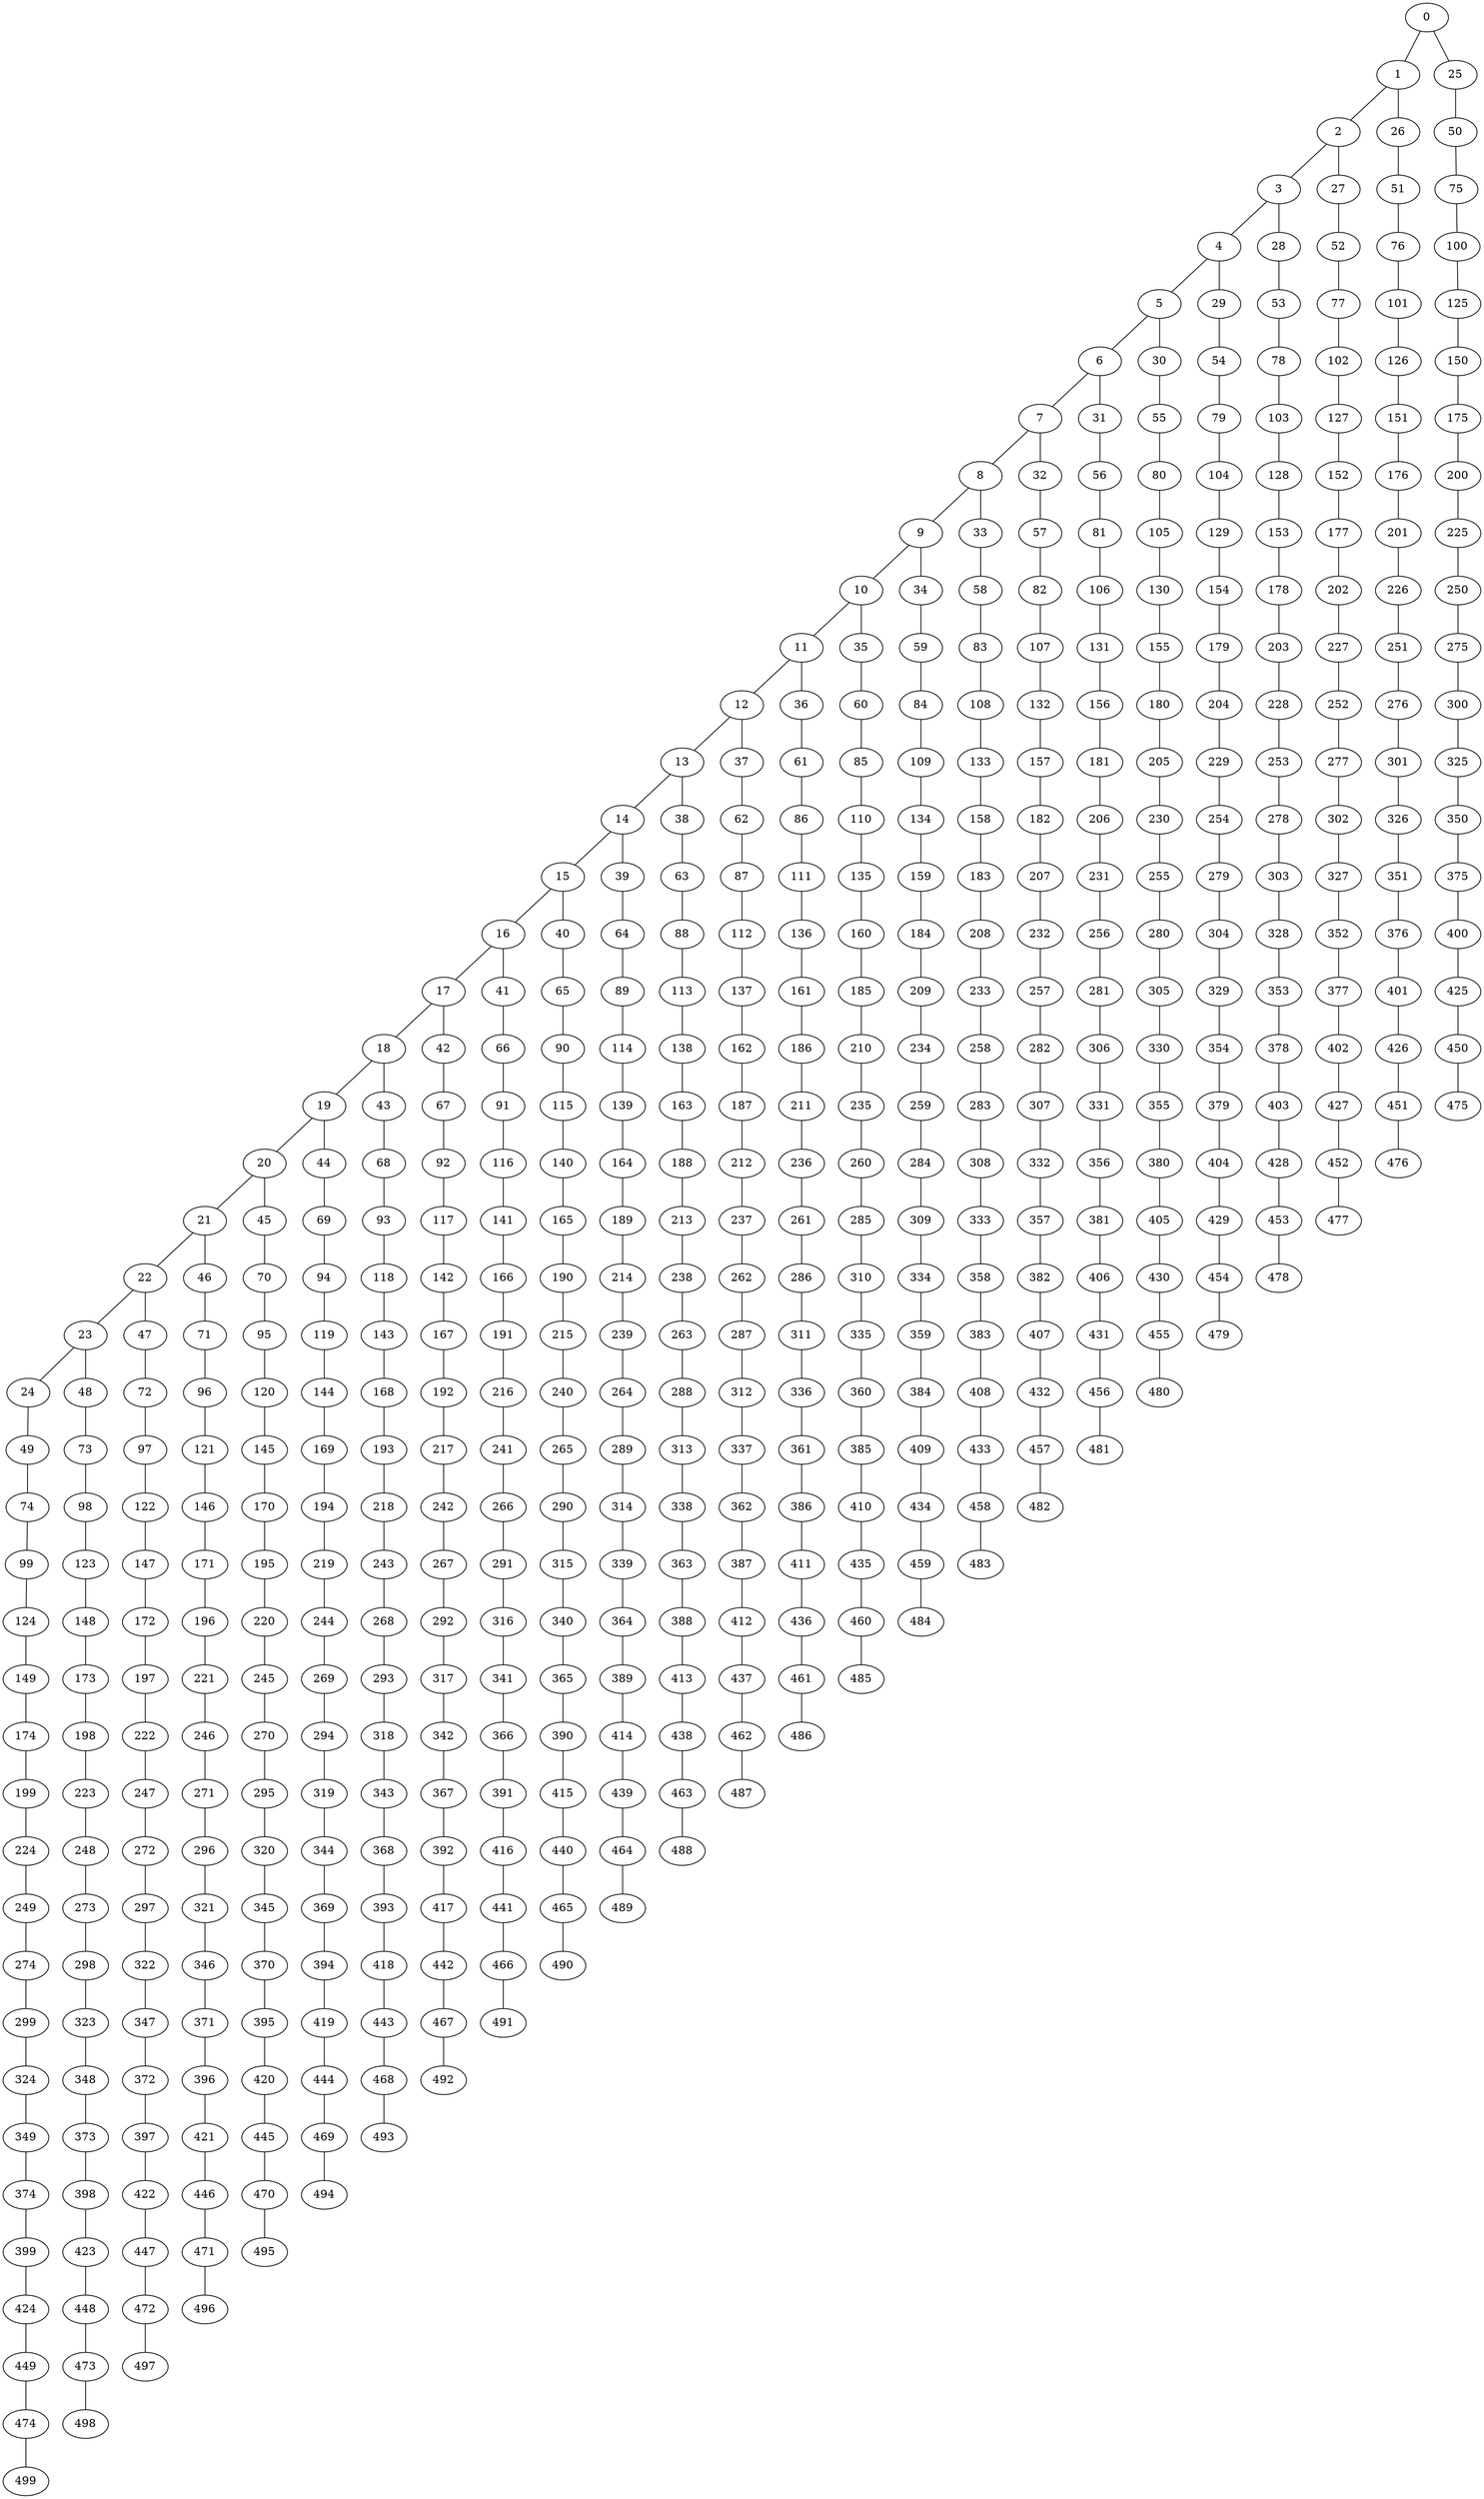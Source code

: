 graph BFS_grafoMalla_25_20  {
0;
1;
25;
2;
26;
50;
3;
27;
51;
75;
4;
28;
52;
76;
100;
5;
29;
53;
77;
101;
125;
6;
30;
54;
78;
102;
126;
150;
7;
31;
55;
79;
103;
127;
151;
175;
8;
32;
56;
80;
104;
128;
152;
176;
200;
9;
33;
57;
81;
105;
129;
153;
177;
201;
225;
10;
34;
58;
82;
106;
130;
154;
178;
202;
226;
250;
11;
35;
59;
83;
107;
131;
155;
179;
203;
227;
251;
275;
12;
36;
60;
84;
108;
132;
156;
180;
204;
228;
252;
276;
300;
13;
37;
61;
85;
109;
133;
157;
181;
205;
229;
253;
277;
301;
325;
14;
38;
62;
86;
110;
134;
158;
182;
206;
230;
254;
278;
302;
326;
350;
15;
39;
63;
87;
111;
135;
159;
183;
207;
231;
255;
279;
303;
327;
351;
375;
16;
40;
64;
88;
112;
136;
160;
184;
208;
232;
256;
280;
304;
328;
352;
376;
400;
17;
41;
65;
89;
113;
137;
161;
185;
209;
233;
257;
281;
305;
329;
353;
377;
401;
425;
18;
42;
66;
90;
114;
138;
162;
186;
210;
234;
258;
282;
306;
330;
354;
378;
402;
426;
450;
19;
43;
67;
91;
115;
139;
163;
187;
211;
235;
259;
283;
307;
331;
355;
379;
403;
427;
451;
475;
20;
44;
68;
92;
116;
140;
164;
188;
212;
236;
260;
284;
308;
332;
356;
380;
404;
428;
452;
476;
21;
45;
69;
93;
117;
141;
165;
189;
213;
237;
261;
285;
309;
333;
357;
381;
405;
429;
453;
477;
22;
46;
70;
94;
118;
142;
166;
190;
214;
238;
262;
286;
310;
334;
358;
382;
406;
430;
454;
478;
23;
47;
71;
95;
119;
143;
167;
191;
215;
239;
263;
287;
311;
335;
359;
383;
407;
431;
455;
479;
24;
48;
72;
96;
120;
144;
168;
192;
216;
240;
264;
288;
312;
336;
360;
384;
408;
432;
456;
480;
49;
73;
97;
121;
145;
169;
193;
217;
241;
265;
289;
313;
337;
361;
385;
409;
433;
457;
481;
74;
98;
122;
146;
170;
194;
218;
242;
266;
290;
314;
338;
362;
386;
410;
434;
458;
482;
99;
123;
147;
171;
195;
219;
243;
267;
291;
315;
339;
363;
387;
411;
435;
459;
483;
124;
148;
172;
196;
220;
244;
268;
292;
316;
340;
364;
388;
412;
436;
460;
484;
149;
173;
197;
221;
245;
269;
293;
317;
341;
365;
389;
413;
437;
461;
485;
174;
198;
222;
246;
270;
294;
318;
342;
366;
390;
414;
438;
462;
486;
199;
223;
247;
271;
295;
319;
343;
367;
391;
415;
439;
463;
487;
224;
248;
272;
296;
320;
344;
368;
392;
416;
440;
464;
488;
249;
273;
297;
321;
345;
369;
393;
417;
441;
465;
489;
274;
298;
322;
346;
370;
394;
418;
442;
466;
490;
299;
323;
347;
371;
395;
419;
443;
467;
491;
324;
348;
372;
396;
420;
444;
468;
492;
349;
373;
397;
421;
445;
469;
493;
374;
398;
422;
446;
470;
494;
399;
423;
447;
471;
495;
424;
448;
472;
496;
449;
473;
497;
474;
498;
499;
0 -- 1;
0 -- 25;
1 -- 2;
1 -- 26;
25 -- 50;
2 -- 3;
2 -- 27;
26 -- 51;
50 -- 75;
3 -- 4;
3 -- 28;
27 -- 52;
51 -- 76;
75 -- 100;
4 -- 5;
4 -- 29;
28 -- 53;
52 -- 77;
76 -- 101;
100 -- 125;
5 -- 6;
5 -- 30;
29 -- 54;
53 -- 78;
77 -- 102;
101 -- 126;
125 -- 150;
6 -- 7;
6 -- 31;
30 -- 55;
54 -- 79;
78 -- 103;
102 -- 127;
126 -- 151;
150 -- 175;
7 -- 8;
7 -- 32;
31 -- 56;
55 -- 80;
79 -- 104;
103 -- 128;
127 -- 152;
151 -- 176;
175 -- 200;
8 -- 9;
8 -- 33;
32 -- 57;
56 -- 81;
80 -- 105;
104 -- 129;
128 -- 153;
152 -- 177;
176 -- 201;
200 -- 225;
9 -- 10;
9 -- 34;
33 -- 58;
57 -- 82;
81 -- 106;
105 -- 130;
129 -- 154;
153 -- 178;
177 -- 202;
201 -- 226;
225 -- 250;
10 -- 11;
10 -- 35;
34 -- 59;
58 -- 83;
82 -- 107;
106 -- 131;
130 -- 155;
154 -- 179;
178 -- 203;
202 -- 227;
226 -- 251;
250 -- 275;
11 -- 12;
11 -- 36;
35 -- 60;
59 -- 84;
83 -- 108;
107 -- 132;
131 -- 156;
155 -- 180;
179 -- 204;
203 -- 228;
227 -- 252;
251 -- 276;
275 -- 300;
12 -- 13;
12 -- 37;
36 -- 61;
60 -- 85;
84 -- 109;
108 -- 133;
132 -- 157;
156 -- 181;
180 -- 205;
204 -- 229;
228 -- 253;
252 -- 277;
276 -- 301;
300 -- 325;
13 -- 14;
13 -- 38;
37 -- 62;
61 -- 86;
85 -- 110;
109 -- 134;
133 -- 158;
157 -- 182;
181 -- 206;
205 -- 230;
229 -- 254;
253 -- 278;
277 -- 302;
301 -- 326;
325 -- 350;
14 -- 15;
14 -- 39;
38 -- 63;
62 -- 87;
86 -- 111;
110 -- 135;
134 -- 159;
158 -- 183;
182 -- 207;
206 -- 231;
230 -- 255;
254 -- 279;
278 -- 303;
302 -- 327;
326 -- 351;
350 -- 375;
15 -- 16;
15 -- 40;
39 -- 64;
63 -- 88;
87 -- 112;
111 -- 136;
135 -- 160;
159 -- 184;
183 -- 208;
207 -- 232;
231 -- 256;
255 -- 280;
279 -- 304;
303 -- 328;
327 -- 352;
351 -- 376;
375 -- 400;
16 -- 17;
16 -- 41;
40 -- 65;
64 -- 89;
88 -- 113;
112 -- 137;
136 -- 161;
160 -- 185;
184 -- 209;
208 -- 233;
232 -- 257;
256 -- 281;
280 -- 305;
304 -- 329;
328 -- 353;
352 -- 377;
376 -- 401;
400 -- 425;
17 -- 18;
17 -- 42;
41 -- 66;
65 -- 90;
89 -- 114;
113 -- 138;
137 -- 162;
161 -- 186;
185 -- 210;
209 -- 234;
233 -- 258;
257 -- 282;
281 -- 306;
305 -- 330;
329 -- 354;
353 -- 378;
377 -- 402;
401 -- 426;
425 -- 450;
18 -- 19;
18 -- 43;
42 -- 67;
66 -- 91;
90 -- 115;
114 -- 139;
138 -- 163;
162 -- 187;
186 -- 211;
210 -- 235;
234 -- 259;
258 -- 283;
282 -- 307;
306 -- 331;
330 -- 355;
354 -- 379;
378 -- 403;
402 -- 427;
426 -- 451;
450 -- 475;
19 -- 20;
19 -- 44;
43 -- 68;
67 -- 92;
91 -- 116;
115 -- 140;
139 -- 164;
163 -- 188;
187 -- 212;
211 -- 236;
235 -- 260;
259 -- 284;
283 -- 308;
307 -- 332;
331 -- 356;
355 -- 380;
379 -- 404;
403 -- 428;
427 -- 452;
451 -- 476;
20 -- 21;
20 -- 45;
44 -- 69;
68 -- 93;
92 -- 117;
116 -- 141;
140 -- 165;
164 -- 189;
188 -- 213;
212 -- 237;
236 -- 261;
260 -- 285;
284 -- 309;
308 -- 333;
332 -- 357;
356 -- 381;
380 -- 405;
404 -- 429;
428 -- 453;
452 -- 477;
21 -- 22;
21 -- 46;
45 -- 70;
69 -- 94;
93 -- 118;
117 -- 142;
141 -- 166;
165 -- 190;
189 -- 214;
213 -- 238;
237 -- 262;
261 -- 286;
285 -- 310;
309 -- 334;
333 -- 358;
357 -- 382;
381 -- 406;
405 -- 430;
429 -- 454;
453 -- 478;
22 -- 23;
22 -- 47;
46 -- 71;
70 -- 95;
94 -- 119;
118 -- 143;
142 -- 167;
166 -- 191;
190 -- 215;
214 -- 239;
238 -- 263;
262 -- 287;
286 -- 311;
310 -- 335;
334 -- 359;
358 -- 383;
382 -- 407;
406 -- 431;
430 -- 455;
454 -- 479;
23 -- 24;
23 -- 48;
47 -- 72;
71 -- 96;
95 -- 120;
119 -- 144;
143 -- 168;
167 -- 192;
191 -- 216;
215 -- 240;
239 -- 264;
263 -- 288;
287 -- 312;
311 -- 336;
335 -- 360;
359 -- 384;
383 -- 408;
407 -- 432;
431 -- 456;
455 -- 480;
24 -- 49;
48 -- 73;
72 -- 97;
96 -- 121;
120 -- 145;
144 -- 169;
168 -- 193;
192 -- 217;
216 -- 241;
240 -- 265;
264 -- 289;
288 -- 313;
312 -- 337;
336 -- 361;
360 -- 385;
384 -- 409;
408 -- 433;
432 -- 457;
456 -- 481;
49 -- 74;
73 -- 98;
97 -- 122;
121 -- 146;
145 -- 170;
169 -- 194;
193 -- 218;
217 -- 242;
241 -- 266;
265 -- 290;
289 -- 314;
313 -- 338;
337 -- 362;
361 -- 386;
385 -- 410;
409 -- 434;
433 -- 458;
457 -- 482;
74 -- 99;
98 -- 123;
122 -- 147;
146 -- 171;
170 -- 195;
194 -- 219;
218 -- 243;
242 -- 267;
266 -- 291;
290 -- 315;
314 -- 339;
338 -- 363;
362 -- 387;
386 -- 411;
410 -- 435;
434 -- 459;
458 -- 483;
99 -- 124;
123 -- 148;
147 -- 172;
171 -- 196;
195 -- 220;
219 -- 244;
243 -- 268;
267 -- 292;
291 -- 316;
315 -- 340;
339 -- 364;
363 -- 388;
387 -- 412;
411 -- 436;
435 -- 460;
459 -- 484;
124 -- 149;
148 -- 173;
172 -- 197;
196 -- 221;
220 -- 245;
244 -- 269;
268 -- 293;
292 -- 317;
316 -- 341;
340 -- 365;
364 -- 389;
388 -- 413;
412 -- 437;
436 -- 461;
460 -- 485;
149 -- 174;
173 -- 198;
197 -- 222;
221 -- 246;
245 -- 270;
269 -- 294;
293 -- 318;
317 -- 342;
341 -- 366;
365 -- 390;
389 -- 414;
413 -- 438;
437 -- 462;
461 -- 486;
174 -- 199;
198 -- 223;
222 -- 247;
246 -- 271;
270 -- 295;
294 -- 319;
318 -- 343;
342 -- 367;
366 -- 391;
390 -- 415;
414 -- 439;
438 -- 463;
462 -- 487;
199 -- 224;
223 -- 248;
247 -- 272;
271 -- 296;
295 -- 320;
319 -- 344;
343 -- 368;
367 -- 392;
391 -- 416;
415 -- 440;
439 -- 464;
463 -- 488;
224 -- 249;
248 -- 273;
272 -- 297;
296 -- 321;
320 -- 345;
344 -- 369;
368 -- 393;
392 -- 417;
416 -- 441;
440 -- 465;
464 -- 489;
249 -- 274;
273 -- 298;
297 -- 322;
321 -- 346;
345 -- 370;
369 -- 394;
393 -- 418;
417 -- 442;
441 -- 466;
465 -- 490;
274 -- 299;
298 -- 323;
322 -- 347;
346 -- 371;
370 -- 395;
394 -- 419;
418 -- 443;
442 -- 467;
466 -- 491;
299 -- 324;
323 -- 348;
347 -- 372;
371 -- 396;
395 -- 420;
419 -- 444;
443 -- 468;
467 -- 492;
324 -- 349;
348 -- 373;
372 -- 397;
396 -- 421;
420 -- 445;
444 -- 469;
468 -- 493;
349 -- 374;
373 -- 398;
397 -- 422;
421 -- 446;
445 -- 470;
469 -- 494;
374 -- 399;
398 -- 423;
422 -- 447;
446 -- 471;
470 -- 495;
399 -- 424;
423 -- 448;
447 -- 472;
471 -- 496;
424 -- 449;
448 -- 473;
472 -- 497;
449 -- 474;
473 -- 498;
474 -- 499;
}
